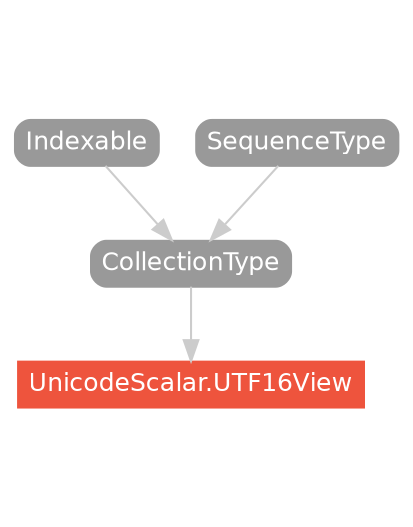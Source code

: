 strict digraph "UnicodeScalar.UTF16View - Type Hierarchy - SwiftDoc.org" {
    pad="0.1,0.8"
    node [shape=box, style="filled,rounded", color="#999999", fillcolor="#999999", fontcolor=white, fontname=Helvetica, fontnames="Helvetica,sansserif", fontsize=12, margin="0.07,0.05", height="0.3"]
    edge [color="#cccccc"]
    "CollectionType" [URL="/protocol/CollectionType/"]
    "Indexable" [URL="/protocol/Indexable/"]
    "SequenceType" [URL="/protocol/SequenceType/"]
    "UnicodeScalar.UTF16View" [URL="/type/UnicodeScalar.UTF16View/", style="filled", fillcolor="#ee543d", color="#ee543d"]    "CollectionType" -> "UnicodeScalar.UTF16View"
    "Indexable" -> "CollectionType"
    "SequenceType" -> "CollectionType"
    subgraph Types {
        rank = max; "UnicodeScalar.UTF16View";
    }
}